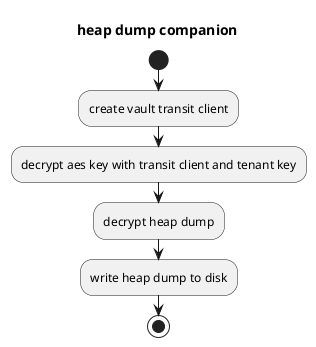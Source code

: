 @startuml Architecture
title heap dump companion

start
:create vault transit client;
:decrypt aes key with transit client and tenant key;
:decrypt heap dump;
:write heap dump to disk;
stop

@enduml